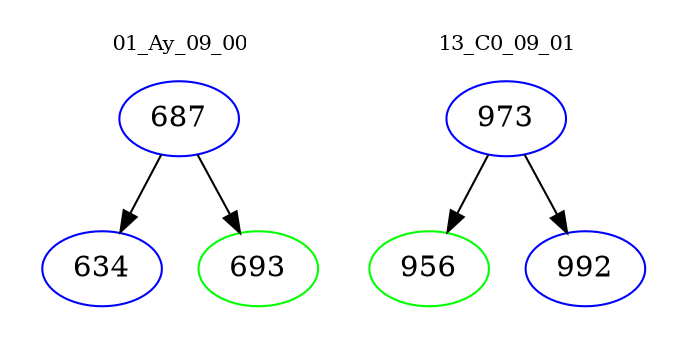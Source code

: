 digraph{
subgraph cluster_0 {
color = white
label = "01_Ay_09_00";
fontsize=10;
T0_687 [label="687", color="blue"]
T0_687 -> T0_634 [color="black"]
T0_634 [label="634", color="blue"]
T0_687 -> T0_693 [color="black"]
T0_693 [label="693", color="green"]
}
subgraph cluster_1 {
color = white
label = "13_C0_09_01";
fontsize=10;
T1_973 [label="973", color="blue"]
T1_973 -> T1_956 [color="black"]
T1_956 [label="956", color="green"]
T1_973 -> T1_992 [color="black"]
T1_992 [label="992", color="blue"]
}
}
